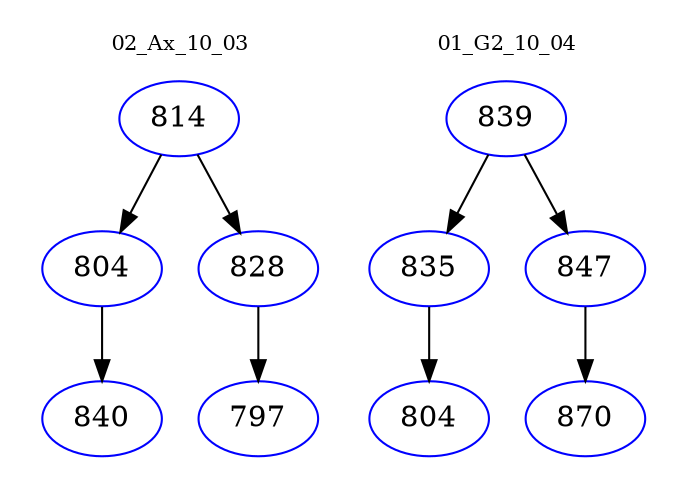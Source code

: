 digraph{
subgraph cluster_0 {
color = white
label = "02_Ax_10_03";
fontsize=10;
T0_814 [label="814", color="blue"]
T0_814 -> T0_804 [color="black"]
T0_804 [label="804", color="blue"]
T0_804 -> T0_840 [color="black"]
T0_840 [label="840", color="blue"]
T0_814 -> T0_828 [color="black"]
T0_828 [label="828", color="blue"]
T0_828 -> T0_797 [color="black"]
T0_797 [label="797", color="blue"]
}
subgraph cluster_1 {
color = white
label = "01_G2_10_04";
fontsize=10;
T1_839 [label="839", color="blue"]
T1_839 -> T1_835 [color="black"]
T1_835 [label="835", color="blue"]
T1_835 -> T1_804 [color="black"]
T1_804 [label="804", color="blue"]
T1_839 -> T1_847 [color="black"]
T1_847 [label="847", color="blue"]
T1_847 -> T1_870 [color="black"]
T1_870 [label="870", color="blue"]
}
}
